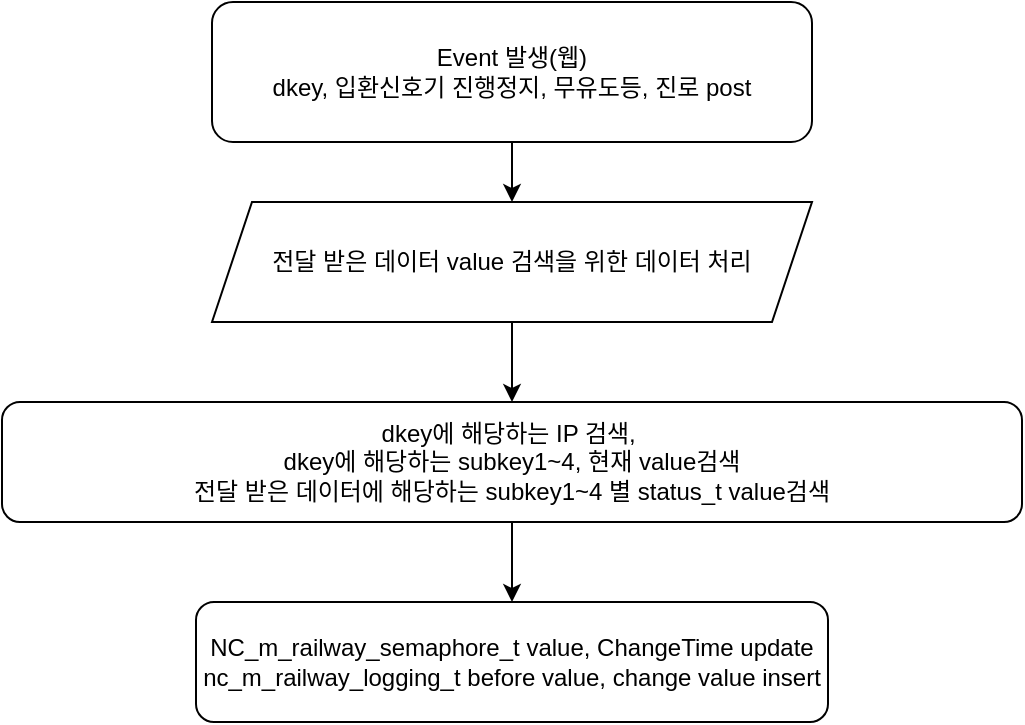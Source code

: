 <mxfile version="20.2.3" type="github">
  <diagram id="C5RBs43oDa-KdzZeNtuy" name="Page-1">
    <mxGraphModel dx="981" dy="548" grid="1" gridSize="10" guides="1" tooltips="1" connect="1" arrows="1" fold="1" page="1" pageScale="1" pageWidth="827" pageHeight="1169" math="0" shadow="0">
      <root>
        <mxCell id="WIyWlLk6GJQsqaUBKTNV-0" />
        <mxCell id="WIyWlLk6GJQsqaUBKTNV-1" parent="WIyWlLk6GJQsqaUBKTNV-0" />
        <mxCell id="WIyWlLk6GJQsqaUBKTNV-3" value="Event 발생(웹)&lt;br&gt;dkey, 입환신호기 진행정지, 무유도등, 진로 post" style="rounded=1;whiteSpace=wrap;html=1;fontSize=12;glass=0;strokeWidth=1;shadow=0;" parent="WIyWlLk6GJQsqaUBKTNV-1" vertex="1">
          <mxGeometry x="264" y="50" width="300" height="70" as="geometry" />
        </mxCell>
        <mxCell id="PDSQJsC0O_vkzmLjT7Sk-0" value="dkey에 해당하는 IP 검색,&amp;nbsp;&lt;br&gt;dkey에 해당하는 subkey1~4, 현재 value검색&lt;br&gt;전달 받은 데이터에 해당하는 subkey1~4 별&amp;nbsp;status_t value검색" style="rounded=1;whiteSpace=wrap;html=1;" vertex="1" parent="WIyWlLk6GJQsqaUBKTNV-1">
          <mxGeometry x="159" y="250" width="510" height="60" as="geometry" />
        </mxCell>
        <mxCell id="PDSQJsC0O_vkzmLjT7Sk-6" value="전달 받은 데이터 value 검색을 위한 데이터 처리" style="shape=parallelogram;perimeter=parallelogramPerimeter;whiteSpace=wrap;html=1;fixedSize=1;" vertex="1" parent="WIyWlLk6GJQsqaUBKTNV-1">
          <mxGeometry x="264" y="150" width="300" height="60" as="geometry" />
        </mxCell>
        <mxCell id="PDSQJsC0O_vkzmLjT7Sk-7" value="NC_m_railway_semaphore_t value, ChangeTime update&lt;br&gt;nc_m_railway_logging_t before value, change value insert" style="rounded=1;whiteSpace=wrap;html=1;" vertex="1" parent="WIyWlLk6GJQsqaUBKTNV-1">
          <mxGeometry x="256" y="350" width="316" height="60" as="geometry" />
        </mxCell>
        <mxCell id="PDSQJsC0O_vkzmLjT7Sk-8" value="" style="endArrow=classic;html=1;rounded=0;entryX=0.5;entryY=0;entryDx=0;entryDy=0;" edge="1" parent="WIyWlLk6GJQsqaUBKTNV-1" source="WIyWlLk6GJQsqaUBKTNV-3" target="PDSQJsC0O_vkzmLjT7Sk-6">
          <mxGeometry width="50" height="50" relative="1" as="geometry">
            <mxPoint x="350" y="230" as="sourcePoint" />
            <mxPoint x="400" y="180" as="targetPoint" />
          </mxGeometry>
        </mxCell>
        <mxCell id="PDSQJsC0O_vkzmLjT7Sk-9" value="" style="endArrow=classic;html=1;rounded=0;entryX=0.5;entryY=0;entryDx=0;entryDy=0;" edge="1" parent="WIyWlLk6GJQsqaUBKTNV-1" source="PDSQJsC0O_vkzmLjT7Sk-6" target="PDSQJsC0O_vkzmLjT7Sk-0">
          <mxGeometry width="50" height="50" relative="1" as="geometry">
            <mxPoint x="350" y="230" as="sourcePoint" />
            <mxPoint x="400" y="180" as="targetPoint" />
          </mxGeometry>
        </mxCell>
        <mxCell id="PDSQJsC0O_vkzmLjT7Sk-10" value="" style="endArrow=classic;html=1;rounded=0;entryX=0.5;entryY=0;entryDx=0;entryDy=0;exitX=0.5;exitY=1;exitDx=0;exitDy=0;" edge="1" parent="WIyWlLk6GJQsqaUBKTNV-1" source="PDSQJsC0O_vkzmLjT7Sk-0" target="PDSQJsC0O_vkzmLjT7Sk-7">
          <mxGeometry width="50" height="50" relative="1" as="geometry">
            <mxPoint x="350" y="230" as="sourcePoint" />
            <mxPoint x="400" y="180" as="targetPoint" />
          </mxGeometry>
        </mxCell>
      </root>
    </mxGraphModel>
  </diagram>
</mxfile>
